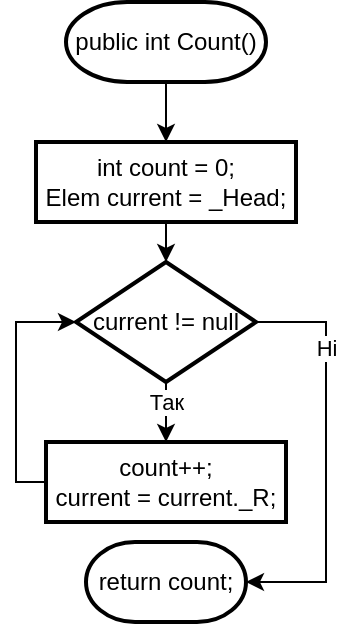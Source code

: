 <mxfile version="22.0.0" type="device">
  <diagram name="Страница — 1" id="3LAmRbIP-tCUfXXYl4HF">
    <mxGraphModel dx="1026" dy="575" grid="1" gridSize="10" guides="1" tooltips="1" connect="1" arrows="1" fold="1" page="1" pageScale="1" pageWidth="827" pageHeight="1169" math="0" shadow="0">
      <root>
        <mxCell id="0" />
        <mxCell id="1" parent="0" />
        <mxCell id="z4h-n6DQJYZgECxDfuF2-3" value="" style="edgeStyle=orthogonalEdgeStyle;rounded=0;orthogonalLoop=1;jettySize=auto;html=1;" edge="1" parent="1" source="z4h-n6DQJYZgECxDfuF2-1" target="z4h-n6DQJYZgECxDfuF2-2">
          <mxGeometry relative="1" as="geometry" />
        </mxCell>
        <mxCell id="z4h-n6DQJYZgECxDfuF2-1" value="public int Count()" style="strokeWidth=2;html=1;shape=mxgraph.flowchart.terminator;whiteSpace=wrap;" vertex="1" parent="1">
          <mxGeometry x="365" y="150" width="100" height="40" as="geometry" />
        </mxCell>
        <mxCell id="z4h-n6DQJYZgECxDfuF2-5" value="" style="edgeStyle=orthogonalEdgeStyle;rounded=0;orthogonalLoop=1;jettySize=auto;html=1;" edge="1" parent="1" source="z4h-n6DQJYZgECxDfuF2-2" target="z4h-n6DQJYZgECxDfuF2-4">
          <mxGeometry relative="1" as="geometry" />
        </mxCell>
        <mxCell id="z4h-n6DQJYZgECxDfuF2-2" value="&lt;div&gt;int count = 0;&lt;/div&gt;&lt;div&gt;&lt;span style=&quot;background-color: initial;&quot;&gt;Elem current = _Head;&lt;/span&gt;&lt;/div&gt;" style="whiteSpace=wrap;html=1;strokeWidth=2;" vertex="1" parent="1">
          <mxGeometry x="350" y="220" width="130" height="40" as="geometry" />
        </mxCell>
        <mxCell id="z4h-n6DQJYZgECxDfuF2-7" value="Так" style="edgeStyle=orthogonalEdgeStyle;rounded=0;orthogonalLoop=1;jettySize=auto;html=1;" edge="1" parent="1" source="z4h-n6DQJYZgECxDfuF2-4" target="z4h-n6DQJYZgECxDfuF2-6">
          <mxGeometry x="0.2" relative="1" as="geometry">
            <mxPoint as="offset" />
          </mxGeometry>
        </mxCell>
        <mxCell id="z4h-n6DQJYZgECxDfuF2-9" value="Ні" style="edgeStyle=orthogonalEdgeStyle;rounded=0;orthogonalLoop=1;jettySize=auto;html=1;" edge="1" parent="1" source="z4h-n6DQJYZgECxDfuF2-4" target="z4h-n6DQJYZgECxDfuF2-8">
          <mxGeometry x="-0.532" relative="1" as="geometry">
            <Array as="points">
              <mxPoint x="495" y="310" />
              <mxPoint x="495" y="440" />
            </Array>
            <mxPoint as="offset" />
          </mxGeometry>
        </mxCell>
        <mxCell id="z4h-n6DQJYZgECxDfuF2-4" value="current != null" style="rhombus;whiteSpace=wrap;html=1;strokeWidth=2;" vertex="1" parent="1">
          <mxGeometry x="370" y="280" width="90" height="60" as="geometry" />
        </mxCell>
        <mxCell id="z4h-n6DQJYZgECxDfuF2-10" style="edgeStyle=orthogonalEdgeStyle;rounded=0;orthogonalLoop=1;jettySize=auto;html=1;" edge="1" parent="1" source="z4h-n6DQJYZgECxDfuF2-6" target="z4h-n6DQJYZgECxDfuF2-4">
          <mxGeometry relative="1" as="geometry">
            <Array as="points">
              <mxPoint x="340" y="390" />
              <mxPoint x="340" y="310" />
            </Array>
          </mxGeometry>
        </mxCell>
        <mxCell id="z4h-n6DQJYZgECxDfuF2-6" value="&lt;div&gt;count++;&lt;/div&gt;&lt;div&gt;&lt;span style=&quot;background-color: initial;&quot;&gt;current = current._R;&lt;/span&gt;&lt;/div&gt;" style="whiteSpace=wrap;html=1;strokeWidth=2;" vertex="1" parent="1">
          <mxGeometry x="355" y="370" width="120" height="40" as="geometry" />
        </mxCell>
        <mxCell id="z4h-n6DQJYZgECxDfuF2-8" value="return count;" style="strokeWidth=2;html=1;shape=mxgraph.flowchart.terminator;whiteSpace=wrap;" vertex="1" parent="1">
          <mxGeometry x="375" y="420" width="80" height="40" as="geometry" />
        </mxCell>
      </root>
    </mxGraphModel>
  </diagram>
</mxfile>
